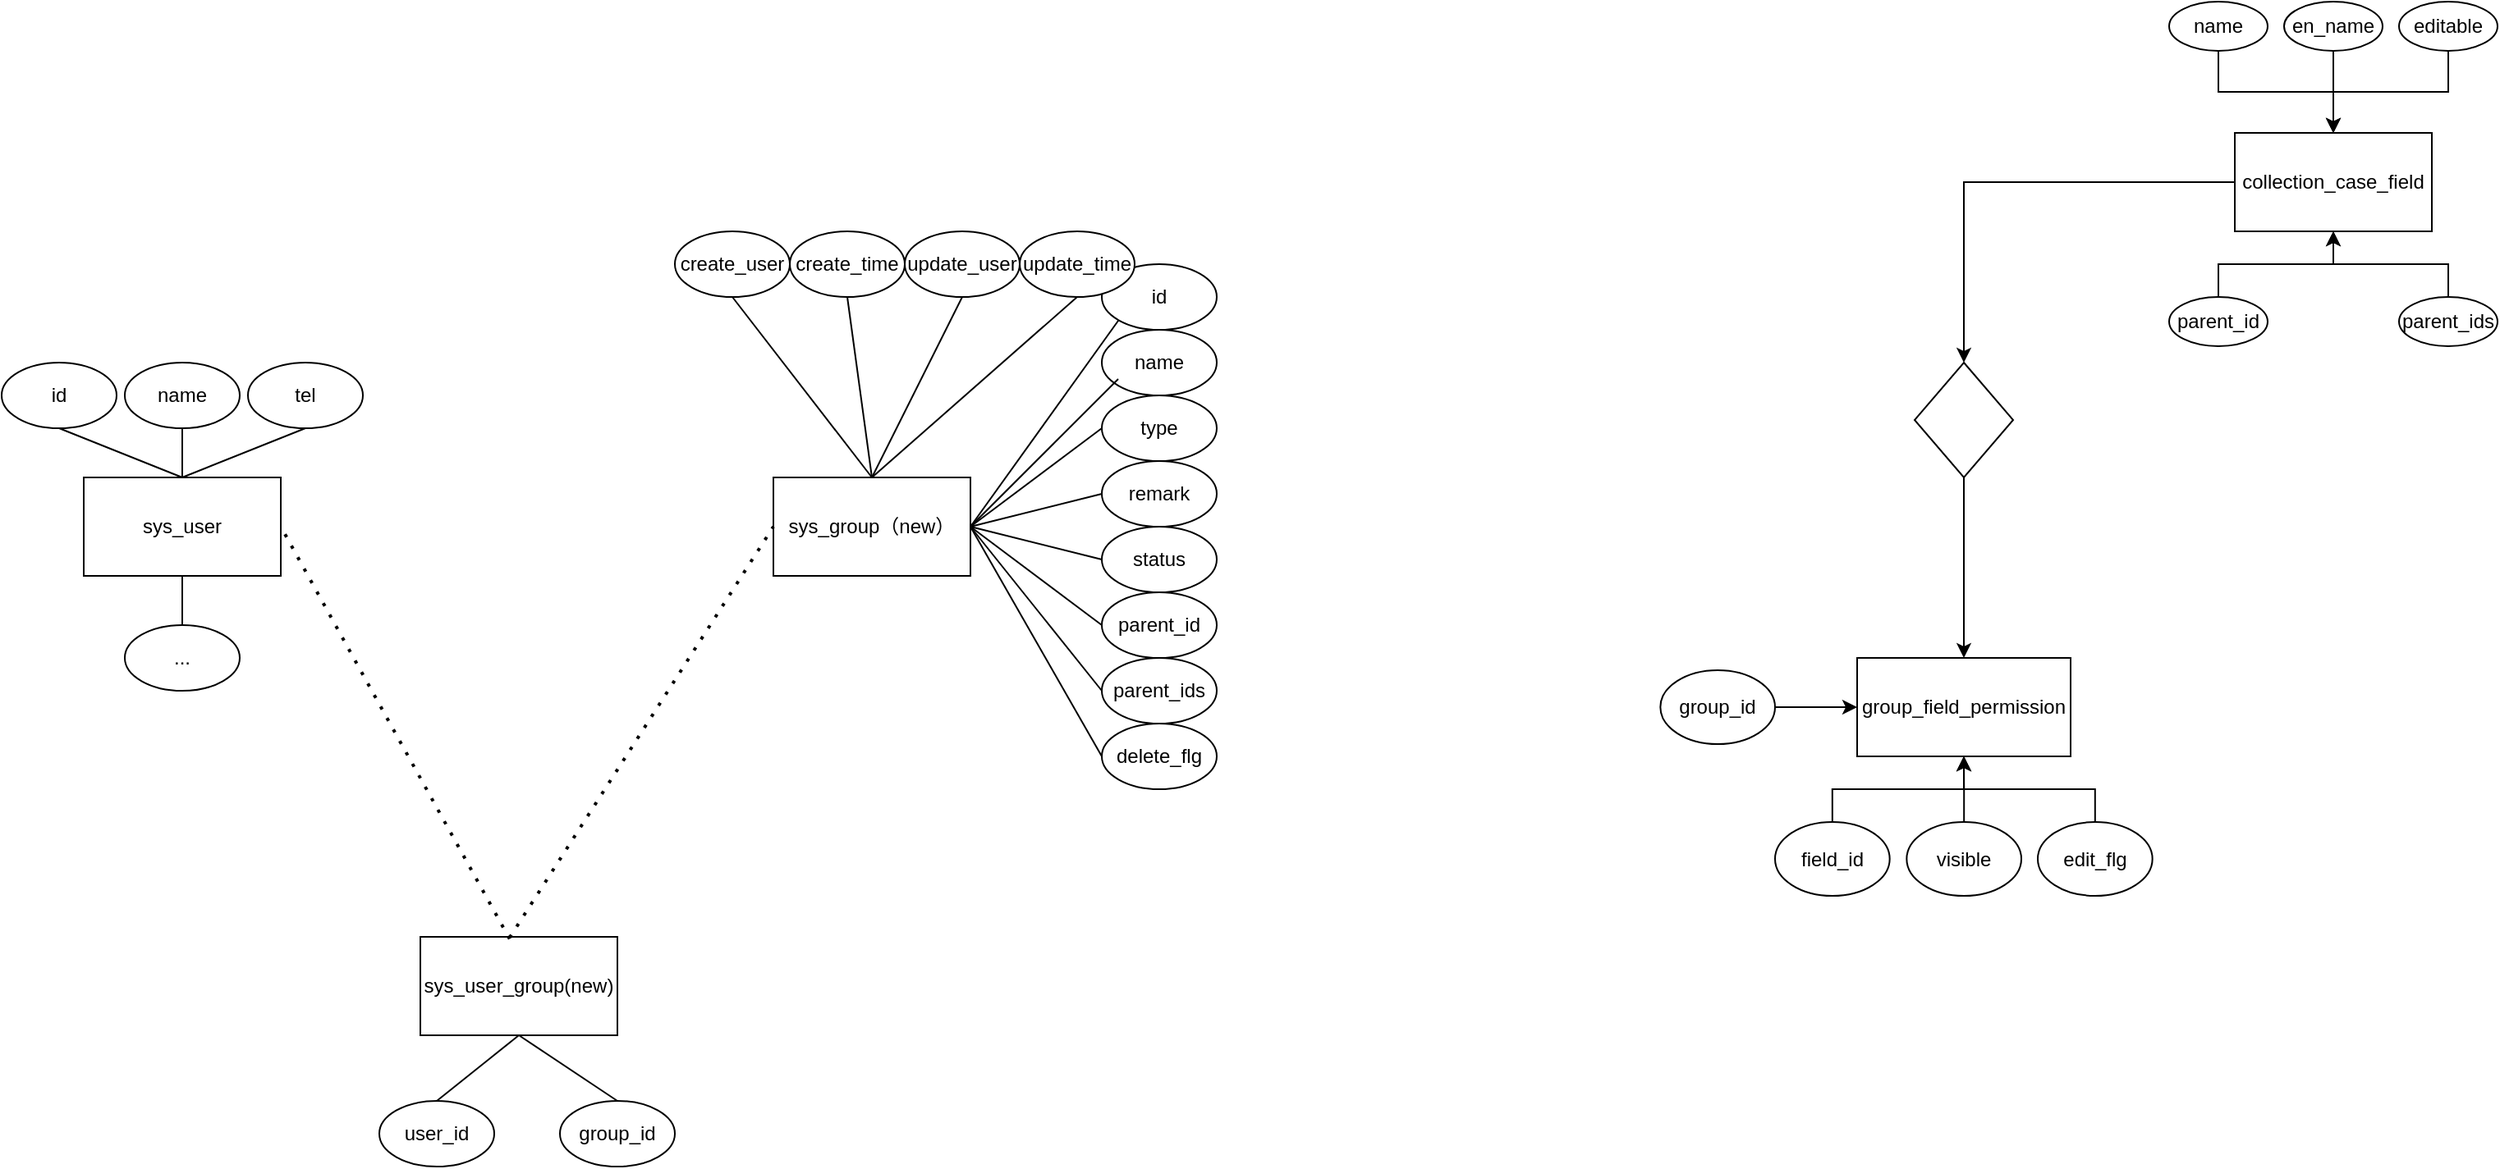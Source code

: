 <mxfile version="21.6.7" type="github">
  <diagram id="R2lEEEUBdFMjLlhIrx00" name="Page-1">
    <mxGraphModel dx="942" dy="1469" grid="1" gridSize="10" guides="1" tooltips="1" connect="1" arrows="0" fold="1" page="1" pageScale="1" pageWidth="1850" pageHeight="800" math="0" shadow="0" extFonts="Permanent Marker^https://fonts.googleapis.com/css?family=Permanent+Marker">
      <root>
        <mxCell id="0" />
        <mxCell id="1" parent="0" />
        <mxCell id="4bGvBRgqeYoqNz8anIJV-1" value="sys_user" style="rounded=0;whiteSpace=wrap;html=1;" vertex="1" parent="1">
          <mxGeometry x="80" y="-440" width="120" height="60" as="geometry" />
        </mxCell>
        <mxCell id="4bGvBRgqeYoqNz8anIJV-2" value="sys_group（new）" style="rounded=0;whiteSpace=wrap;html=1;" vertex="1" parent="1">
          <mxGeometry x="500" y="-440" width="120" height="60" as="geometry" />
        </mxCell>
        <mxCell id="4bGvBRgqeYoqNz8anIJV-7" value="name" style="ellipse;whiteSpace=wrap;html=1;" vertex="1" parent="1">
          <mxGeometry x="700" y="-530" width="70" height="40" as="geometry" />
        </mxCell>
        <mxCell id="4bGvBRgqeYoqNz8anIJV-8" value="status" style="ellipse;whiteSpace=wrap;html=1;" vertex="1" parent="1">
          <mxGeometry x="700" y="-410" width="70" height="40" as="geometry" />
        </mxCell>
        <mxCell id="4bGvBRgqeYoqNz8anIJV-11" value="parent_ids" style="ellipse;whiteSpace=wrap;html=1;" vertex="1" parent="1">
          <mxGeometry x="700" y="-330" width="70" height="40" as="geometry" />
        </mxCell>
        <mxCell id="4bGvBRgqeYoqNz8anIJV-12" value="parent_id" style="ellipse;whiteSpace=wrap;html=1;" vertex="1" parent="1">
          <mxGeometry x="700" y="-370" width="70" height="40" as="geometry" />
        </mxCell>
        <mxCell id="4bGvBRgqeYoqNz8anIJV-21" value="id" style="ellipse;whiteSpace=wrap;html=1;" vertex="1" parent="1">
          <mxGeometry x="30" y="-510" width="70" height="40" as="geometry" />
        </mxCell>
        <mxCell id="4bGvBRgqeYoqNz8anIJV-22" value="..." style="ellipse;whiteSpace=wrap;html=1;" vertex="1" parent="1">
          <mxGeometry x="105" y="-350" width="70" height="40" as="geometry" />
        </mxCell>
        <mxCell id="4bGvBRgqeYoqNz8anIJV-23" value="tel" style="ellipse;whiteSpace=wrap;html=1;" vertex="1" parent="1">
          <mxGeometry x="180" y="-510" width="70" height="40" as="geometry" />
        </mxCell>
        <mxCell id="4bGvBRgqeYoqNz8anIJV-32" value="sys_user_group(new)" style="rounded=0;whiteSpace=wrap;html=1;" vertex="1" parent="1">
          <mxGeometry x="285" y="-160" width="120" height="60" as="geometry" />
        </mxCell>
        <mxCell id="4bGvBRgqeYoqNz8anIJV-33" value="user_id" style="ellipse;whiteSpace=wrap;html=1;" vertex="1" parent="1">
          <mxGeometry x="260" y="-60" width="70" height="40" as="geometry" />
        </mxCell>
        <mxCell id="4bGvBRgqeYoqNz8anIJV-34" value="group_id" style="ellipse;whiteSpace=wrap;html=1;" vertex="1" parent="1">
          <mxGeometry x="370" y="-60" width="70" height="40" as="geometry" />
        </mxCell>
        <mxCell id="4bGvBRgqeYoqNz8anIJV-91" style="edgeStyle=orthogonalEdgeStyle;rounded=0;orthogonalLoop=1;jettySize=auto;html=1;exitX=0;exitY=0.5;exitDx=0;exitDy=0;" edge="1" parent="1" source="4bGvBRgqeYoqNz8anIJV-66" target="4bGvBRgqeYoqNz8anIJV-92">
          <mxGeometry relative="1" as="geometry">
            <mxPoint x="1220" y="-500" as="targetPoint" />
          </mxGeometry>
        </mxCell>
        <mxCell id="4bGvBRgqeYoqNz8anIJV-66" value="collection_case_field" style="rounded=0;whiteSpace=wrap;html=1;" vertex="1" parent="1">
          <mxGeometry x="1390" y="-650" width="120" height="60" as="geometry" />
        </mxCell>
        <mxCell id="4bGvBRgqeYoqNz8anIJV-73" style="edgeStyle=orthogonalEdgeStyle;rounded=0;orthogonalLoop=1;jettySize=auto;html=1;exitX=0.5;exitY=1;exitDx=0;exitDy=0;entryX=0.5;entryY=0;entryDx=0;entryDy=0;" edge="1" parent="1" source="4bGvBRgqeYoqNz8anIJV-67" target="4bGvBRgqeYoqNz8anIJV-66">
          <mxGeometry relative="1" as="geometry" />
        </mxCell>
        <mxCell id="4bGvBRgqeYoqNz8anIJV-67" value="name" style="ellipse;whiteSpace=wrap;html=1;" vertex="1" parent="1">
          <mxGeometry x="1350" y="-730" width="60" height="30" as="geometry" />
        </mxCell>
        <mxCell id="4bGvBRgqeYoqNz8anIJV-74" style="edgeStyle=orthogonalEdgeStyle;rounded=0;orthogonalLoop=1;jettySize=auto;html=1;exitX=0.5;exitY=1;exitDx=0;exitDy=0;entryX=0.5;entryY=0;entryDx=0;entryDy=0;" edge="1" parent="1" source="4bGvBRgqeYoqNz8anIJV-68" target="4bGvBRgqeYoqNz8anIJV-66">
          <mxGeometry relative="1" as="geometry" />
        </mxCell>
        <mxCell id="4bGvBRgqeYoqNz8anIJV-68" value="editable" style="ellipse;whiteSpace=wrap;html=1;" vertex="1" parent="1">
          <mxGeometry x="1490" y="-730" width="60" height="30" as="geometry" />
        </mxCell>
        <mxCell id="4bGvBRgqeYoqNz8anIJV-72" style="edgeStyle=orthogonalEdgeStyle;rounded=0;orthogonalLoop=1;jettySize=auto;html=1;exitX=0.5;exitY=1;exitDx=0;exitDy=0;entryX=0.5;entryY=0;entryDx=0;entryDy=0;" edge="1" parent="1" source="4bGvBRgqeYoqNz8anIJV-69" target="4bGvBRgqeYoqNz8anIJV-66">
          <mxGeometry relative="1" as="geometry" />
        </mxCell>
        <mxCell id="4bGvBRgqeYoqNz8anIJV-69" value="en_name" style="ellipse;whiteSpace=wrap;html=1;" vertex="1" parent="1">
          <mxGeometry x="1420" y="-730" width="60" height="30" as="geometry" />
        </mxCell>
        <mxCell id="4bGvBRgqeYoqNz8anIJV-75" value="group_field_permission" style="rounded=0;whiteSpace=wrap;html=1;" vertex="1" parent="1">
          <mxGeometry x="1160" y="-330" width="130" height="60" as="geometry" />
        </mxCell>
        <mxCell id="4bGvBRgqeYoqNz8anIJV-82" style="edgeStyle=orthogonalEdgeStyle;rounded=0;orthogonalLoop=1;jettySize=auto;html=1;exitX=0.5;exitY=0;exitDx=0;exitDy=0;entryX=0.5;entryY=1;entryDx=0;entryDy=0;" edge="1" parent="1" source="4bGvBRgqeYoqNz8anIJV-76" target="4bGvBRgqeYoqNz8anIJV-75">
          <mxGeometry relative="1" as="geometry" />
        </mxCell>
        <mxCell id="4bGvBRgqeYoqNz8anIJV-76" value="edit_flg" style="ellipse;whiteSpace=wrap;html=1;rotation=0;" vertex="1" parent="1">
          <mxGeometry x="1270" y="-230" width="69.83" height="45" as="geometry" />
        </mxCell>
        <mxCell id="4bGvBRgqeYoqNz8anIJV-81" style="edgeStyle=orthogonalEdgeStyle;rounded=0;orthogonalLoop=1;jettySize=auto;html=1;exitX=0.5;exitY=0;exitDx=0;exitDy=0;entryX=0.5;entryY=1;entryDx=0;entryDy=0;" edge="1" parent="1" source="4bGvBRgqeYoqNz8anIJV-77" target="4bGvBRgqeYoqNz8anIJV-75">
          <mxGeometry relative="1" as="geometry" />
        </mxCell>
        <mxCell id="4bGvBRgqeYoqNz8anIJV-77" value="visible" style="ellipse;whiteSpace=wrap;html=1;rotation=0;" vertex="1" parent="1">
          <mxGeometry x="1190.17" y="-230" width="69.83" height="45" as="geometry" />
        </mxCell>
        <mxCell id="4bGvBRgqeYoqNz8anIJV-80" style="edgeStyle=orthogonalEdgeStyle;rounded=0;orthogonalLoop=1;jettySize=auto;html=1;exitX=0.5;exitY=0;exitDx=0;exitDy=0;entryX=0.5;entryY=1;entryDx=0;entryDy=0;" edge="1" parent="1" source="4bGvBRgqeYoqNz8anIJV-78" target="4bGvBRgqeYoqNz8anIJV-75">
          <mxGeometry relative="1" as="geometry" />
        </mxCell>
        <mxCell id="4bGvBRgqeYoqNz8anIJV-78" value="field_id" style="ellipse;whiteSpace=wrap;html=1;rotation=0;" vertex="1" parent="1">
          <mxGeometry x="1110" y="-230" width="69.83" height="45" as="geometry" />
        </mxCell>
        <mxCell id="4bGvBRgqeYoqNz8anIJV-85" style="edgeStyle=orthogonalEdgeStyle;rounded=0;orthogonalLoop=1;jettySize=auto;html=1;exitX=1;exitY=0.5;exitDx=0;exitDy=0;entryX=0;entryY=0.5;entryDx=0;entryDy=0;" edge="1" parent="1" source="4bGvBRgqeYoqNz8anIJV-84" target="4bGvBRgqeYoqNz8anIJV-75">
          <mxGeometry relative="1" as="geometry" />
        </mxCell>
        <mxCell id="4bGvBRgqeYoqNz8anIJV-84" value="group_id" style="ellipse;whiteSpace=wrap;html=1;rotation=0;" vertex="1" parent="1">
          <mxGeometry x="1040.17" y="-322.5" width="69.83" height="45" as="geometry" />
        </mxCell>
        <mxCell id="4bGvBRgqeYoqNz8anIJV-89" style="edgeStyle=orthogonalEdgeStyle;rounded=0;orthogonalLoop=1;jettySize=auto;html=1;exitX=0.5;exitY=0;exitDx=0;exitDy=0;entryX=0.5;entryY=1;entryDx=0;entryDy=0;" edge="1" parent="1" source="4bGvBRgqeYoqNz8anIJV-86" target="4bGvBRgqeYoqNz8anIJV-66">
          <mxGeometry relative="1" as="geometry" />
        </mxCell>
        <mxCell id="4bGvBRgqeYoqNz8anIJV-86" value="parent_id" style="ellipse;whiteSpace=wrap;html=1;" vertex="1" parent="1">
          <mxGeometry x="1350" y="-550" width="60" height="30" as="geometry" />
        </mxCell>
        <mxCell id="4bGvBRgqeYoqNz8anIJV-90" style="edgeStyle=orthogonalEdgeStyle;rounded=0;orthogonalLoop=1;jettySize=auto;html=1;exitX=0.5;exitY=0;exitDx=0;exitDy=0;entryX=0.5;entryY=1;entryDx=0;entryDy=0;" edge="1" parent="1" source="4bGvBRgqeYoqNz8anIJV-87" target="4bGvBRgqeYoqNz8anIJV-66">
          <mxGeometry relative="1" as="geometry" />
        </mxCell>
        <mxCell id="4bGvBRgqeYoqNz8anIJV-87" value="parent_ids" style="ellipse;whiteSpace=wrap;html=1;" vertex="1" parent="1">
          <mxGeometry x="1490" y="-550" width="60" height="30" as="geometry" />
        </mxCell>
        <mxCell id="4bGvBRgqeYoqNz8anIJV-93" style="edgeStyle=orthogonalEdgeStyle;rounded=0;orthogonalLoop=1;jettySize=auto;html=1;exitX=0.5;exitY=1;exitDx=0;exitDy=0;entryX=0.5;entryY=0;entryDx=0;entryDy=0;" edge="1" parent="1" source="4bGvBRgqeYoqNz8anIJV-92" target="4bGvBRgqeYoqNz8anIJV-75">
          <mxGeometry relative="1" as="geometry" />
        </mxCell>
        <mxCell id="4bGvBRgqeYoqNz8anIJV-92" value="" style="rhombus;whiteSpace=wrap;html=1;" vertex="1" parent="1">
          <mxGeometry x="1195" y="-510" width="60" height="70" as="geometry" />
        </mxCell>
        <mxCell id="4bGvBRgqeYoqNz8anIJV-95" value="" style="endArrow=none;dashed=1;html=1;dashPattern=1 3;strokeWidth=2;rounded=0;entryX=1;entryY=0.5;entryDx=0;entryDy=0;exitX=0.453;exitY=0.021;exitDx=0;exitDy=0;exitPerimeter=0;" edge="1" parent="1" source="4bGvBRgqeYoqNz8anIJV-32" target="4bGvBRgqeYoqNz8anIJV-1">
          <mxGeometry width="50" height="50" relative="1" as="geometry">
            <mxPoint x="300" y="-160" as="sourcePoint" />
            <mxPoint x="300" y="-330" as="targetPoint" />
            <Array as="points" />
          </mxGeometry>
        </mxCell>
        <mxCell id="4bGvBRgqeYoqNz8anIJV-97" value="" style="endArrow=none;dashed=1;html=1;dashPattern=1 3;strokeWidth=2;rounded=0;entryX=0;entryY=0.5;entryDx=0;entryDy=0;exitX=0.453;exitY=0.008;exitDx=0;exitDy=0;exitPerimeter=0;" edge="1" parent="1" source="4bGvBRgqeYoqNz8anIJV-32" target="4bGvBRgqeYoqNz8anIJV-2">
          <mxGeometry width="50" height="50" relative="1" as="geometry">
            <mxPoint x="300" y="-160" as="sourcePoint" />
            <mxPoint x="500" y="-400" as="targetPoint" />
          </mxGeometry>
        </mxCell>
        <mxCell id="4bGvBRgqeYoqNz8anIJV-9" value="type" style="ellipse;whiteSpace=wrap;html=1;" vertex="1" parent="1">
          <mxGeometry x="700" y="-490" width="70" height="40" as="geometry" />
        </mxCell>
        <mxCell id="4bGvBRgqeYoqNz8anIJV-10" value="remark" style="ellipse;whiteSpace=wrap;html=1;" vertex="1" parent="1">
          <mxGeometry x="700" y="-450" width="70" height="40" as="geometry" />
        </mxCell>
        <mxCell id="4bGvBRgqeYoqNz8anIJV-107" value="id" style="ellipse;whiteSpace=wrap;html=1;" vertex="1" parent="1">
          <mxGeometry x="700" y="-570" width="70" height="40" as="geometry" />
        </mxCell>
        <mxCell id="4bGvBRgqeYoqNz8anIJV-108" value="create_user" style="ellipse;whiteSpace=wrap;html=1;" vertex="1" parent="1">
          <mxGeometry x="440" y="-590" width="70" height="40" as="geometry" />
        </mxCell>
        <mxCell id="4bGvBRgqeYoqNz8anIJV-109" value="delete_flg" style="ellipse;whiteSpace=wrap;html=1;" vertex="1" parent="1">
          <mxGeometry x="700" y="-290" width="70" height="40" as="geometry" />
        </mxCell>
        <mxCell id="4bGvBRgqeYoqNz8anIJV-110" value="update_user" style="ellipse;whiteSpace=wrap;html=1;" vertex="1" parent="1">
          <mxGeometry x="580" y="-590" width="70" height="40" as="geometry" />
        </mxCell>
        <mxCell id="4bGvBRgqeYoqNz8anIJV-111" value="update_time" style="ellipse;whiteSpace=wrap;html=1;" vertex="1" parent="1">
          <mxGeometry x="650" y="-590" width="70" height="40" as="geometry" />
        </mxCell>
        <mxCell id="4bGvBRgqeYoqNz8anIJV-112" value="create_time" style="ellipse;whiteSpace=wrap;html=1;" vertex="1" parent="1">
          <mxGeometry x="510" y="-590" width="70" height="40" as="geometry" />
        </mxCell>
        <mxCell id="4bGvBRgqeYoqNz8anIJV-114" value="" style="endArrow=none;html=1;rounded=0;entryX=0;entryY=0.5;entryDx=0;entryDy=0;exitX=1;exitY=0.5;exitDx=0;exitDy=0;" edge="1" parent="1" source="4bGvBRgqeYoqNz8anIJV-2" target="4bGvBRgqeYoqNz8anIJV-10">
          <mxGeometry width="50" height="50" relative="1" as="geometry">
            <mxPoint x="470" y="-290" as="sourcePoint" />
            <mxPoint x="520" y="-340" as="targetPoint" />
          </mxGeometry>
        </mxCell>
        <mxCell id="4bGvBRgqeYoqNz8anIJV-115" value="" style="endArrow=none;html=1;rounded=0;" edge="1" parent="1">
          <mxGeometry width="50" height="50" relative="1" as="geometry">
            <mxPoint x="620" y="-410" as="sourcePoint" />
            <mxPoint x="710" y="-500" as="targetPoint" />
          </mxGeometry>
        </mxCell>
        <mxCell id="4bGvBRgqeYoqNz8anIJV-116" value="" style="endArrow=none;html=1;rounded=0;entryX=0;entryY=1;entryDx=0;entryDy=0;exitX=1;exitY=0.5;exitDx=0;exitDy=0;" edge="1" parent="1" source="4bGvBRgqeYoqNz8anIJV-2" target="4bGvBRgqeYoqNz8anIJV-107">
          <mxGeometry width="50" height="50" relative="1" as="geometry">
            <mxPoint x="470" y="-290" as="sourcePoint" />
            <mxPoint x="520" y="-340" as="targetPoint" />
          </mxGeometry>
        </mxCell>
        <mxCell id="4bGvBRgqeYoqNz8anIJV-117" value="" style="endArrow=none;html=1;rounded=0;entryX=0.5;entryY=1;entryDx=0;entryDy=0;exitX=0.5;exitY=0;exitDx=0;exitDy=0;" edge="1" parent="1" source="4bGvBRgqeYoqNz8anIJV-2" target="4bGvBRgqeYoqNz8anIJV-108">
          <mxGeometry width="50" height="50" relative="1" as="geometry">
            <mxPoint x="470" y="-290" as="sourcePoint" />
            <mxPoint x="520" y="-340" as="targetPoint" />
          </mxGeometry>
        </mxCell>
        <mxCell id="4bGvBRgqeYoqNz8anIJV-118" value="" style="endArrow=none;html=1;rounded=0;entryX=0;entryY=0.5;entryDx=0;entryDy=0;exitX=1;exitY=0.5;exitDx=0;exitDy=0;" edge="1" parent="1" source="4bGvBRgqeYoqNz8anIJV-2" target="4bGvBRgqeYoqNz8anIJV-11">
          <mxGeometry width="50" height="50" relative="1" as="geometry">
            <mxPoint x="470" y="-290" as="sourcePoint" />
            <mxPoint x="520" y="-340" as="targetPoint" />
          </mxGeometry>
        </mxCell>
        <mxCell id="4bGvBRgqeYoqNz8anIJV-119" value="" style="endArrow=none;html=1;rounded=0;entryX=0;entryY=0.5;entryDx=0;entryDy=0;exitX=1;exitY=0.5;exitDx=0;exitDy=0;" edge="1" parent="1" source="4bGvBRgqeYoqNz8anIJV-2" target="4bGvBRgqeYoqNz8anIJV-12">
          <mxGeometry width="50" height="50" relative="1" as="geometry">
            <mxPoint x="470" y="-290" as="sourcePoint" />
            <mxPoint x="520" y="-340" as="targetPoint" />
          </mxGeometry>
        </mxCell>
        <mxCell id="4bGvBRgqeYoqNz8anIJV-120" value="" style="endArrow=none;html=1;rounded=0;entryX=0;entryY=0.5;entryDx=0;entryDy=0;exitX=1;exitY=0.5;exitDx=0;exitDy=0;" edge="1" parent="1" source="4bGvBRgqeYoqNz8anIJV-2" target="4bGvBRgqeYoqNz8anIJV-8">
          <mxGeometry width="50" height="50" relative="1" as="geometry">
            <mxPoint x="470" y="-290" as="sourcePoint" />
            <mxPoint x="520" y="-340" as="targetPoint" />
          </mxGeometry>
        </mxCell>
        <mxCell id="4bGvBRgqeYoqNz8anIJV-121" value="" style="endArrow=none;html=1;rounded=0;entryX=0;entryY=0.5;entryDx=0;entryDy=0;exitX=1;exitY=0.5;exitDx=0;exitDy=0;" edge="1" parent="1" source="4bGvBRgqeYoqNz8anIJV-2" target="4bGvBRgqeYoqNz8anIJV-9">
          <mxGeometry width="50" height="50" relative="1" as="geometry">
            <mxPoint x="470" y="-290" as="sourcePoint" />
            <mxPoint x="520" y="-340" as="targetPoint" />
          </mxGeometry>
        </mxCell>
        <mxCell id="4bGvBRgqeYoqNz8anIJV-123" value="" style="endArrow=none;html=1;rounded=0;exitX=0.5;exitY=0;exitDx=0;exitDy=0;entryX=0.5;entryY=1;entryDx=0;entryDy=0;" edge="1" parent="1" source="4bGvBRgqeYoqNz8anIJV-2" target="4bGvBRgqeYoqNz8anIJV-111">
          <mxGeometry width="50" height="50" relative="1" as="geometry">
            <mxPoint x="470" y="-290" as="sourcePoint" />
            <mxPoint x="661" y="-556" as="targetPoint" />
          </mxGeometry>
        </mxCell>
        <mxCell id="4bGvBRgqeYoqNz8anIJV-124" value="" style="endArrow=none;html=1;rounded=0;entryX=0.5;entryY=1;entryDx=0;entryDy=0;exitX=0.5;exitY=0;exitDx=0;exitDy=0;" edge="1" parent="1" source="4bGvBRgqeYoqNz8anIJV-2" target="4bGvBRgqeYoqNz8anIJV-110">
          <mxGeometry width="50" height="50" relative="1" as="geometry">
            <mxPoint x="470" y="-290" as="sourcePoint" />
            <mxPoint x="520" y="-340" as="targetPoint" />
          </mxGeometry>
        </mxCell>
        <mxCell id="4bGvBRgqeYoqNz8anIJV-125" value="" style="endArrow=none;html=1;rounded=0;entryX=0.5;entryY=1;entryDx=0;entryDy=0;exitX=0.5;exitY=0;exitDx=0;exitDy=0;" edge="1" parent="1" source="4bGvBRgqeYoqNz8anIJV-2" target="4bGvBRgqeYoqNz8anIJV-112">
          <mxGeometry width="50" height="50" relative="1" as="geometry">
            <mxPoint x="470" y="-290" as="sourcePoint" />
            <mxPoint x="520" y="-340" as="targetPoint" />
          </mxGeometry>
        </mxCell>
        <mxCell id="4bGvBRgqeYoqNz8anIJV-129" value="" style="endArrow=none;html=1;rounded=0;entryX=0;entryY=0.5;entryDx=0;entryDy=0;exitX=1;exitY=0.5;exitDx=0;exitDy=0;" edge="1" parent="1" source="4bGvBRgqeYoqNz8anIJV-2" target="4bGvBRgqeYoqNz8anIJV-109">
          <mxGeometry width="50" height="50" relative="1" as="geometry">
            <mxPoint x="470" y="-290" as="sourcePoint" />
            <mxPoint x="520" y="-340" as="targetPoint" />
          </mxGeometry>
        </mxCell>
        <mxCell id="4bGvBRgqeYoqNz8anIJV-130" value="" style="endArrow=none;html=1;rounded=0;entryX=0.5;entryY=1;entryDx=0;entryDy=0;exitX=0.5;exitY=0;exitDx=0;exitDy=0;" edge="1" parent="1" source="4bGvBRgqeYoqNz8anIJV-33" target="4bGvBRgqeYoqNz8anIJV-32">
          <mxGeometry width="50" height="50" relative="1" as="geometry">
            <mxPoint x="470" y="-50" as="sourcePoint" />
            <mxPoint x="520" y="-100" as="targetPoint" />
          </mxGeometry>
        </mxCell>
        <mxCell id="4bGvBRgqeYoqNz8anIJV-131" value="" style="endArrow=none;html=1;rounded=0;entryX=0.5;entryY=1;entryDx=0;entryDy=0;exitX=0.5;exitY=0;exitDx=0;exitDy=0;" edge="1" parent="1" source="4bGvBRgqeYoqNz8anIJV-34" target="4bGvBRgqeYoqNz8anIJV-32">
          <mxGeometry width="50" height="50" relative="1" as="geometry">
            <mxPoint x="470" y="-50" as="sourcePoint" />
            <mxPoint x="520" y="-100" as="targetPoint" />
          </mxGeometry>
        </mxCell>
        <mxCell id="4bGvBRgqeYoqNz8anIJV-132" value="" style="endArrow=none;html=1;rounded=0;exitX=0.5;exitY=0;exitDx=0;exitDy=0;entryX=0.5;entryY=1;entryDx=0;entryDy=0;" edge="1" parent="1" source="4bGvBRgqeYoqNz8anIJV-22" target="4bGvBRgqeYoqNz8anIJV-1">
          <mxGeometry width="50" height="50" relative="1" as="geometry">
            <mxPoint x="100" y="-330" as="sourcePoint" />
            <mxPoint x="150" y="-380" as="targetPoint" />
          </mxGeometry>
        </mxCell>
        <mxCell id="4bGvBRgqeYoqNz8anIJV-133" value="" style="endArrow=none;html=1;rounded=0;entryX=0.5;entryY=1;entryDx=0;entryDy=0;exitX=0.5;exitY=0;exitDx=0;exitDy=0;" edge="1" parent="1" source="4bGvBRgqeYoqNz8anIJV-1" target="4bGvBRgqeYoqNz8anIJV-23">
          <mxGeometry width="50" height="50" relative="1" as="geometry">
            <mxPoint x="470" y="-400" as="sourcePoint" />
            <mxPoint x="520" y="-450" as="targetPoint" />
          </mxGeometry>
        </mxCell>
        <mxCell id="4bGvBRgqeYoqNz8anIJV-134" value="" style="endArrow=none;html=1;rounded=0;entryX=0.5;entryY=1;entryDx=0;entryDy=0;exitX=0.5;exitY=0;exitDx=0;exitDy=0;" edge="1" parent="1" source="4bGvBRgqeYoqNz8anIJV-1" target="4bGvBRgqeYoqNz8anIJV-21">
          <mxGeometry width="50" height="50" relative="1" as="geometry">
            <mxPoint x="470" y="-400" as="sourcePoint" />
            <mxPoint x="520" y="-450" as="targetPoint" />
          </mxGeometry>
        </mxCell>
        <mxCell id="4bGvBRgqeYoqNz8anIJV-136" value="name" style="ellipse;whiteSpace=wrap;html=1;" vertex="1" parent="1">
          <mxGeometry x="105" y="-510" width="70" height="40" as="geometry" />
        </mxCell>
        <mxCell id="4bGvBRgqeYoqNz8anIJV-137" value="" style="endArrow=none;html=1;rounded=0;exitX=0.5;exitY=0;exitDx=0;exitDy=0;entryX=0.5;entryY=1;entryDx=0;entryDy=0;" edge="1" parent="1" source="4bGvBRgqeYoqNz8anIJV-1" target="4bGvBRgqeYoqNz8anIJV-136">
          <mxGeometry width="50" height="50" relative="1" as="geometry">
            <mxPoint x="470" y="-170" as="sourcePoint" />
            <mxPoint x="140" y="-450" as="targetPoint" />
          </mxGeometry>
        </mxCell>
      </root>
    </mxGraphModel>
  </diagram>
</mxfile>
